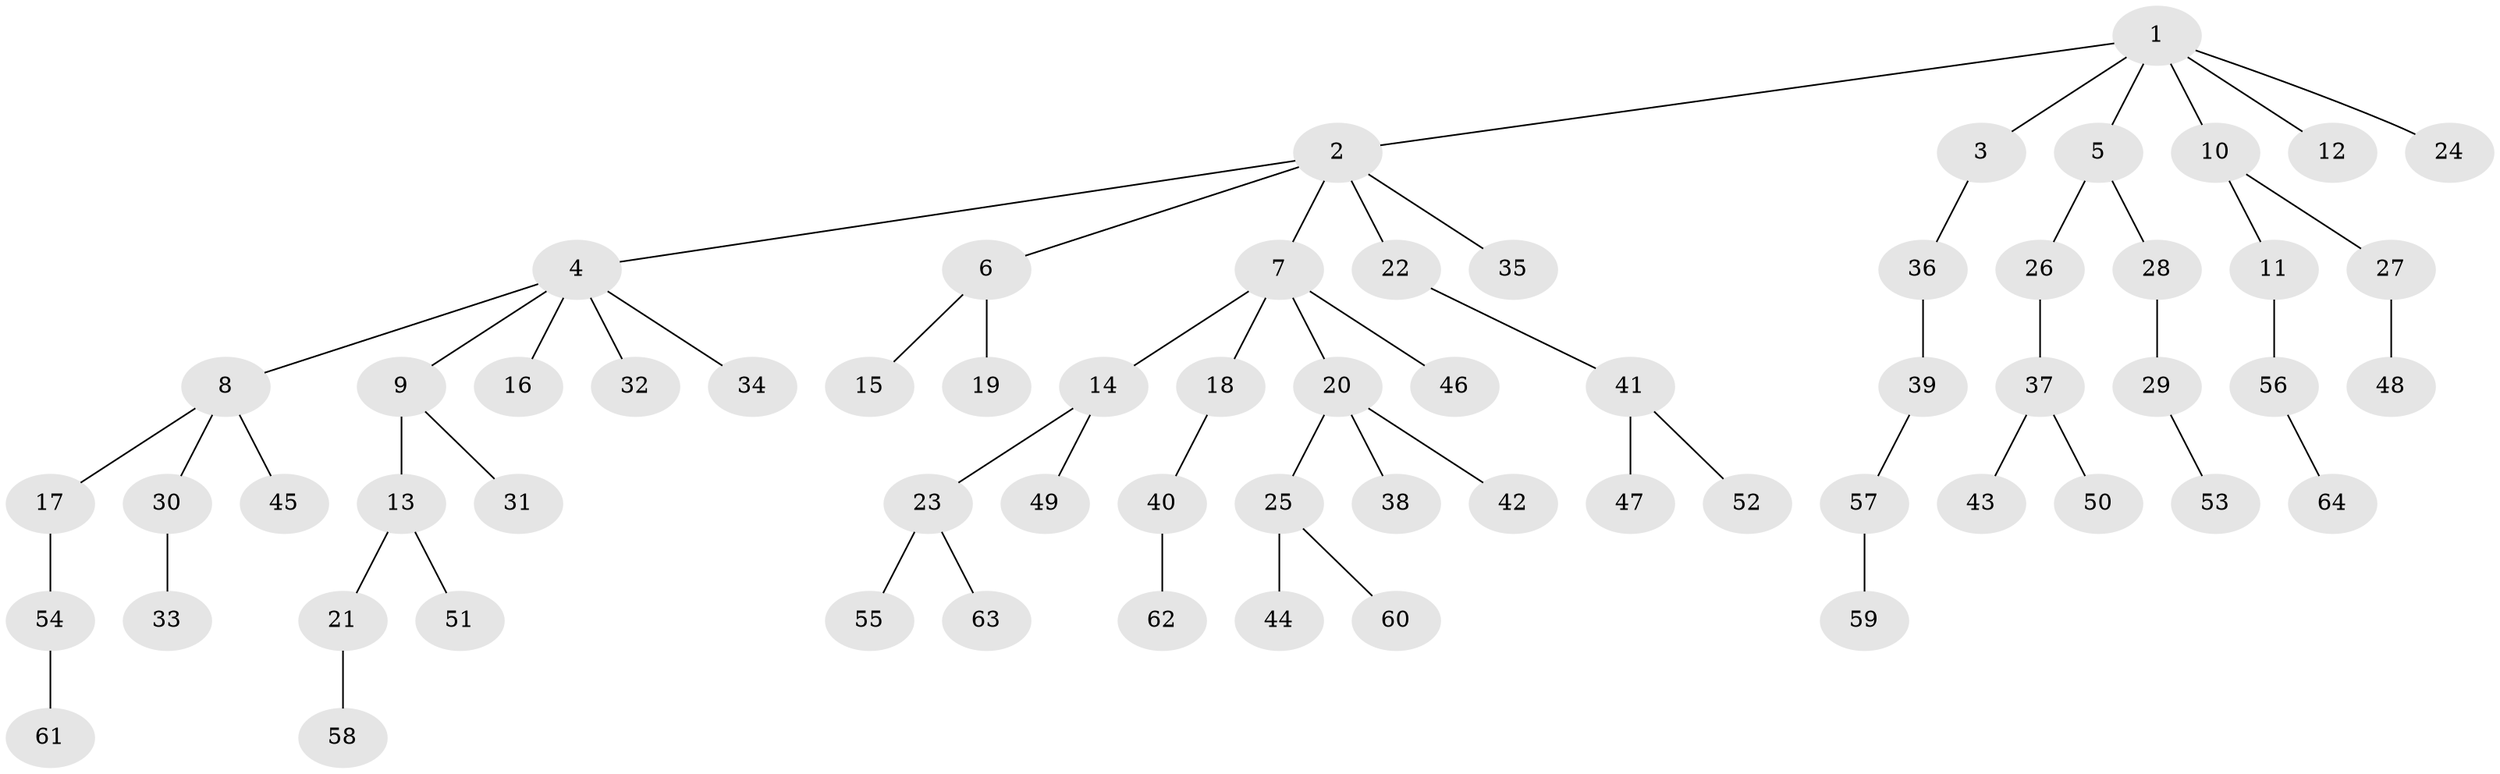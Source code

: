 // coarse degree distribution, {4: 0.0625, 5: 0.03125, 2: 0.375, 3: 0.125, 1: 0.40625}
// Generated by graph-tools (version 1.1) at 2025/52/03/04/25 22:52:01]
// undirected, 64 vertices, 63 edges
graph export_dot {
  node [color=gray90,style=filled];
  1;
  2;
  3;
  4;
  5;
  6;
  7;
  8;
  9;
  10;
  11;
  12;
  13;
  14;
  15;
  16;
  17;
  18;
  19;
  20;
  21;
  22;
  23;
  24;
  25;
  26;
  27;
  28;
  29;
  30;
  31;
  32;
  33;
  34;
  35;
  36;
  37;
  38;
  39;
  40;
  41;
  42;
  43;
  44;
  45;
  46;
  47;
  48;
  49;
  50;
  51;
  52;
  53;
  54;
  55;
  56;
  57;
  58;
  59;
  60;
  61;
  62;
  63;
  64;
  1 -- 2;
  1 -- 3;
  1 -- 5;
  1 -- 10;
  1 -- 12;
  1 -- 24;
  2 -- 4;
  2 -- 6;
  2 -- 7;
  2 -- 22;
  2 -- 35;
  3 -- 36;
  4 -- 8;
  4 -- 9;
  4 -- 16;
  4 -- 32;
  4 -- 34;
  5 -- 26;
  5 -- 28;
  6 -- 15;
  6 -- 19;
  7 -- 14;
  7 -- 18;
  7 -- 20;
  7 -- 46;
  8 -- 17;
  8 -- 30;
  8 -- 45;
  9 -- 13;
  9 -- 31;
  10 -- 11;
  10 -- 27;
  11 -- 56;
  13 -- 21;
  13 -- 51;
  14 -- 23;
  14 -- 49;
  17 -- 54;
  18 -- 40;
  20 -- 25;
  20 -- 38;
  20 -- 42;
  21 -- 58;
  22 -- 41;
  23 -- 55;
  23 -- 63;
  25 -- 44;
  25 -- 60;
  26 -- 37;
  27 -- 48;
  28 -- 29;
  29 -- 53;
  30 -- 33;
  36 -- 39;
  37 -- 43;
  37 -- 50;
  39 -- 57;
  40 -- 62;
  41 -- 47;
  41 -- 52;
  54 -- 61;
  56 -- 64;
  57 -- 59;
}

